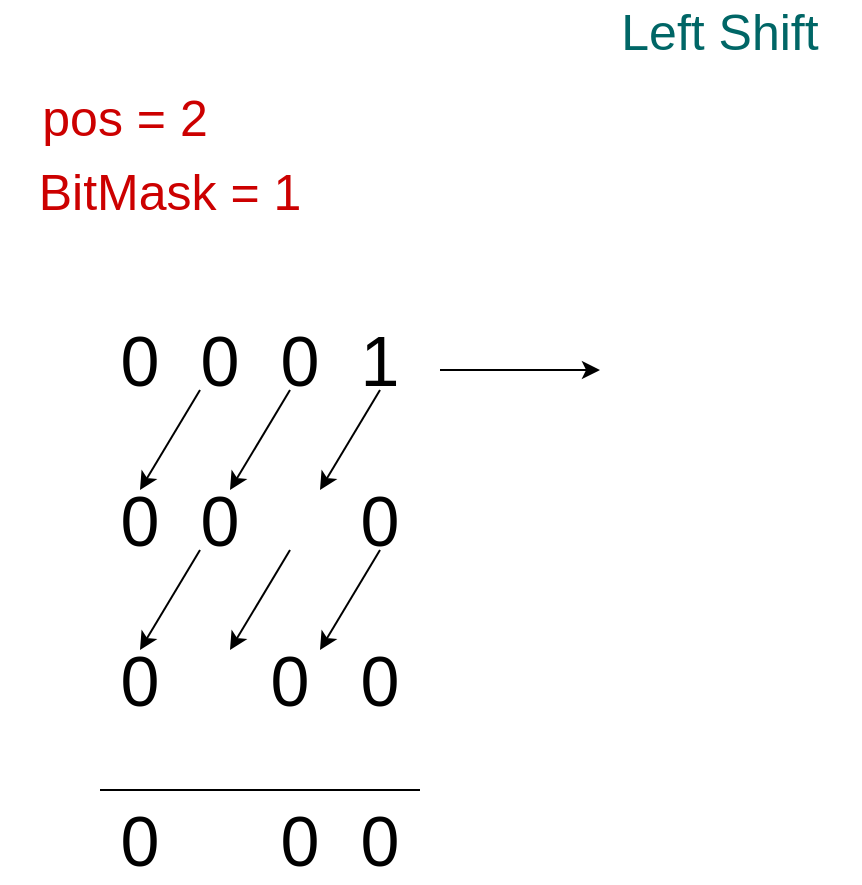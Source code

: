 <mxfile>
    <diagram id="U-NTQ9fRG5xGidHnYUji" name="Page-1">
        <mxGraphModel dx="800" dy="563" grid="1" gridSize="10" guides="1" tooltips="1" connect="1" arrows="1" fold="1" page="1" pageScale="1" pageWidth="850" pageHeight="1100" math="0" shadow="0">
            <root>
                <mxCell id="0"/>
                <mxCell id="1" parent="0"/>
                <mxCell id="4" value="&lt;span style=&quot;font-size: 35px;&quot;&gt;1&lt;/span&gt;" style="text;strokeColor=none;align=center;fillColor=none;html=1;verticalAlign=middle;whiteSpace=wrap;rounded=0;fontSize=20;" vertex="1" parent="1">
                    <mxGeometry x="190" y="170" width="60" height="30" as="geometry"/>
                </mxCell>
                <mxCell id="5" value="0" style="text;strokeColor=none;align=center;fillColor=none;html=1;verticalAlign=middle;whiteSpace=wrap;rounded=0;fontSize=35;" vertex="1" parent="1">
                    <mxGeometry x="70" y="170" width="60" height="30" as="geometry"/>
                </mxCell>
                <mxCell id="6" value="0" style="text;strokeColor=none;align=center;fillColor=none;html=1;verticalAlign=middle;whiteSpace=wrap;rounded=0;fontSize=35;" vertex="1" parent="1">
                    <mxGeometry x="110" y="170" width="60" height="30" as="geometry"/>
                </mxCell>
                <mxCell id="7" value="0" style="text;strokeColor=none;align=center;fillColor=none;html=1;verticalAlign=middle;whiteSpace=wrap;rounded=0;fontSize=35;" vertex="1" parent="1">
                    <mxGeometry x="150" y="170" width="60" height="30" as="geometry"/>
                </mxCell>
                <mxCell id="8" value="&lt;span style=&quot;font-size: 25px;&quot;&gt;&lt;font color=&quot;#cc0000&quot;&gt;pos = 2&lt;/font&gt;&lt;/span&gt;" style="text;strokeColor=none;align=center;fillColor=none;html=1;verticalAlign=middle;whiteSpace=wrap;rounded=0;fontSize=35;" vertex="1" parent="1">
                    <mxGeometry x="40" y="30" width="105" height="60" as="geometry"/>
                </mxCell>
                <mxCell id="9" value="BitMask = 1" style="text;strokeColor=none;align=center;fillColor=none;html=1;verticalAlign=middle;whiteSpace=wrap;rounded=0;fontSize=25;fontColor=#CC0000;" vertex="1" parent="1">
                    <mxGeometry x="30" y="90" width="170" height="20" as="geometry"/>
                </mxCell>
                <mxCell id="10" value="&lt;font color=&quot;#006666&quot;&gt;Left Shift&lt;/font&gt;" style="text;strokeColor=none;align=center;fillColor=none;html=1;verticalAlign=middle;whiteSpace=wrap;rounded=0;fontSize=25;fontColor=#CC0000;" vertex="1" parent="1">
                    <mxGeometry x="320" y="20" width="140" as="geometry"/>
                </mxCell>
                <mxCell id="13" value="&lt;font style=&quot;font-size: 35px;&quot; color=&quot;#ffffff&quot;&gt;1&lt;/font&gt;" style="text;strokeColor=none;align=center;fillColor=none;html=1;verticalAlign=middle;whiteSpace=wrap;rounded=0;fontSize=25;fontColor=#006666;" vertex="1" parent="1">
                    <mxGeometry x="150" y="250" width="60" height="30" as="geometry"/>
                </mxCell>
                <mxCell id="20" style="edgeStyle=none;html=1;exitX=1;exitY=0;exitDx=0;exitDy=0;fontSize=35;fontColor=#FFFFFF;" edge="1" parent="1" source="14">
                    <mxGeometry relative="1" as="geometry">
                        <mxPoint x="170" y="250" as="targetPoint"/>
                    </mxGeometry>
                </mxCell>
                <mxCell id="14" value="0" style="text;strokeColor=none;align=center;fillColor=none;html=1;verticalAlign=middle;whiteSpace=wrap;rounded=0;fontSize=35;rotation=0;" vertex="1" parent="1">
                    <mxGeometry x="110" y="250" width="60" height="30" as="geometry"/>
                </mxCell>
                <mxCell id="15" value="0" style="text;strokeColor=none;align=center;fillColor=none;html=1;verticalAlign=middle;whiteSpace=wrap;rounded=0;fontSize=35;" vertex="1" parent="1">
                    <mxGeometry x="70" y="250" width="60" height="30" as="geometry"/>
                </mxCell>
                <mxCell id="16" value="0" style="text;strokeColor=none;align=center;fillColor=none;html=1;verticalAlign=middle;whiteSpace=wrap;rounded=0;fontSize=35;" vertex="1" parent="1">
                    <mxGeometry x="190" y="250" width="60" height="30" as="geometry"/>
                </mxCell>
                <mxCell id="18" value="" style="endArrow=classic;startArrow=none;html=1;fontSize=35;fontColor=#FFFFFF;" edge="1" parent="1">
                    <mxGeometry width="50" height="50" relative="1" as="geometry">
                        <mxPoint x="220" y="200" as="sourcePoint"/>
                        <mxPoint x="190" y="250" as="targetPoint"/>
                    </mxGeometry>
                </mxCell>
                <mxCell id="21" value="" style="endArrow=none;startArrow=classic;html=1;fontSize=35;fontColor=#FFFFFF;" edge="1" parent="1">
                    <mxGeometry width="50" height="50" relative="1" as="geometry">
                        <mxPoint x="170" y="250" as="sourcePoint"/>
                        <mxPoint x="170" y="250" as="targetPoint"/>
                    </mxGeometry>
                </mxCell>
                <mxCell id="22" value="" style="endArrow=classic;startArrow=none;html=1;fontSize=35;fontColor=#FFFFFF;" edge="1" parent="1">
                    <mxGeometry width="50" height="50" relative="1" as="geometry">
                        <mxPoint x="175" y="200" as="sourcePoint"/>
                        <mxPoint x="145" y="250" as="targetPoint"/>
                    </mxGeometry>
                </mxCell>
                <mxCell id="23" value="" style="endArrow=classic;startArrow=none;html=1;fontSize=35;fontColor=#FFFFFF;" edge="1" parent="1">
                    <mxGeometry width="50" height="50" relative="1" as="geometry">
                        <mxPoint x="130" y="200" as="sourcePoint"/>
                        <mxPoint x="100" y="250" as="targetPoint"/>
                    </mxGeometry>
                </mxCell>
                <mxCell id="24" value="0" style="text;strokeColor=none;align=center;fillColor=none;html=1;verticalAlign=middle;whiteSpace=wrap;rounded=0;fontSize=35;" vertex="1" parent="1">
                    <mxGeometry x="145" y="330" width="60" height="30" as="geometry"/>
                </mxCell>
                <mxCell id="25" value="&lt;font style=&quot;font-size: 35px;&quot; color=&quot;#ffffff&quot;&gt;1&lt;/font&gt;" style="text;strokeColor=none;align=center;fillColor=none;html=1;verticalAlign=middle;whiteSpace=wrap;rounded=0;fontSize=25;fontColor=#006666;" vertex="1" parent="1">
                    <mxGeometry x="110" y="330" width="60" height="30" as="geometry"/>
                </mxCell>
                <mxCell id="26" value="0" style="text;strokeColor=none;align=center;fillColor=none;html=1;verticalAlign=middle;whiteSpace=wrap;rounded=0;fontSize=35;" vertex="1" parent="1">
                    <mxGeometry x="70" y="330" width="60" height="30" as="geometry"/>
                </mxCell>
                <mxCell id="27" value="0" style="text;strokeColor=none;align=center;fillColor=none;html=1;verticalAlign=middle;whiteSpace=wrap;rounded=0;fontSize=35;" vertex="1" parent="1">
                    <mxGeometry x="190" y="330" width="60" height="30" as="geometry"/>
                </mxCell>
                <mxCell id="29" value="" style="endArrow=classic;startArrow=none;html=1;fontSize=35;fontColor=#FFFFFF;" edge="1" parent="1">
                    <mxGeometry width="50" height="50" relative="1" as="geometry">
                        <mxPoint x="175" y="280" as="sourcePoint"/>
                        <mxPoint x="145" y="330" as="targetPoint"/>
                    </mxGeometry>
                </mxCell>
                <mxCell id="30" value="" style="endArrow=classic;startArrow=none;html=1;fontSize=35;fontColor=#FFFFFF;" edge="1" parent="1">
                    <mxGeometry width="50" height="50" relative="1" as="geometry">
                        <mxPoint x="130" y="280" as="sourcePoint"/>
                        <mxPoint x="100" y="330" as="targetPoint"/>
                    </mxGeometry>
                </mxCell>
                <mxCell id="32" value="" style="endArrow=classic;startArrow=none;html=1;fontSize=35;fontColor=#FFFFFF;" edge="1" parent="1">
                    <mxGeometry width="50" height="50" relative="1" as="geometry">
                        <mxPoint x="220" y="280" as="sourcePoint"/>
                        <mxPoint x="190" y="330" as="targetPoint"/>
                    </mxGeometry>
                </mxCell>
                <mxCell id="34" value="" style="endArrow=none;html=1;fontSize=35;fontColor=#FFFFFF;" edge="1" parent="1">
                    <mxGeometry width="50" height="50" relative="1" as="geometry">
                        <mxPoint x="80" y="400" as="sourcePoint"/>
                        <mxPoint x="240" y="400" as="targetPoint"/>
                    </mxGeometry>
                </mxCell>
                <mxCell id="35" value="0" style="text;strokeColor=none;align=center;fillColor=none;html=1;verticalAlign=middle;whiteSpace=wrap;rounded=0;fontSize=35;" vertex="1" parent="1">
                    <mxGeometry x="70" y="410" width="60" height="30" as="geometry"/>
                </mxCell>
                <mxCell id="36" value="0" style="text;strokeColor=none;align=center;fillColor=none;html=1;verticalAlign=middle;whiteSpace=wrap;rounded=0;fontSize=35;" vertex="1" parent="1">
                    <mxGeometry x="150" y="410" width="60" height="30" as="geometry"/>
                </mxCell>
                <mxCell id="37" value="0" style="text;strokeColor=none;align=center;fillColor=none;html=1;verticalAlign=middle;whiteSpace=wrap;rounded=0;fontSize=35;" vertex="1" parent="1">
                    <mxGeometry x="190" y="410" width="60" height="30" as="geometry"/>
                </mxCell>
                <mxCell id="39" value="&lt;font style=&quot;font-size: 35px;&quot; color=&quot;#ffffff&quot;&gt;1&lt;/font&gt;" style="text;strokeColor=none;align=center;fillColor=none;html=1;verticalAlign=middle;whiteSpace=wrap;rounded=0;fontSize=25;fontColor=#006666;" vertex="1" parent="1">
                    <mxGeometry x="110" y="410" width="60" height="30" as="geometry"/>
                </mxCell>
                <mxCell id="42" value="" style="endArrow=classic;html=1;fontSize=35;fontColor=#FFFFFF;" edge="1" parent="1">
                    <mxGeometry width="50" height="50" relative="1" as="geometry">
                        <mxPoint x="250" y="190" as="sourcePoint"/>
                        <mxPoint x="330" y="190" as="targetPoint"/>
                    </mxGeometry>
                </mxCell>
                <mxCell id="44" value="BitMask" style="text;strokeColor=none;align=center;fillColor=none;html=1;verticalAlign=middle;whiteSpace=wrap;rounded=0;fontSize=25;fontColor=#FFFFFF;" vertex="1" parent="1">
                    <mxGeometry x="370" y="170" width="60" height="30" as="geometry"/>
                </mxCell>
            </root>
        </mxGraphModel>
    </diagram>
</mxfile>